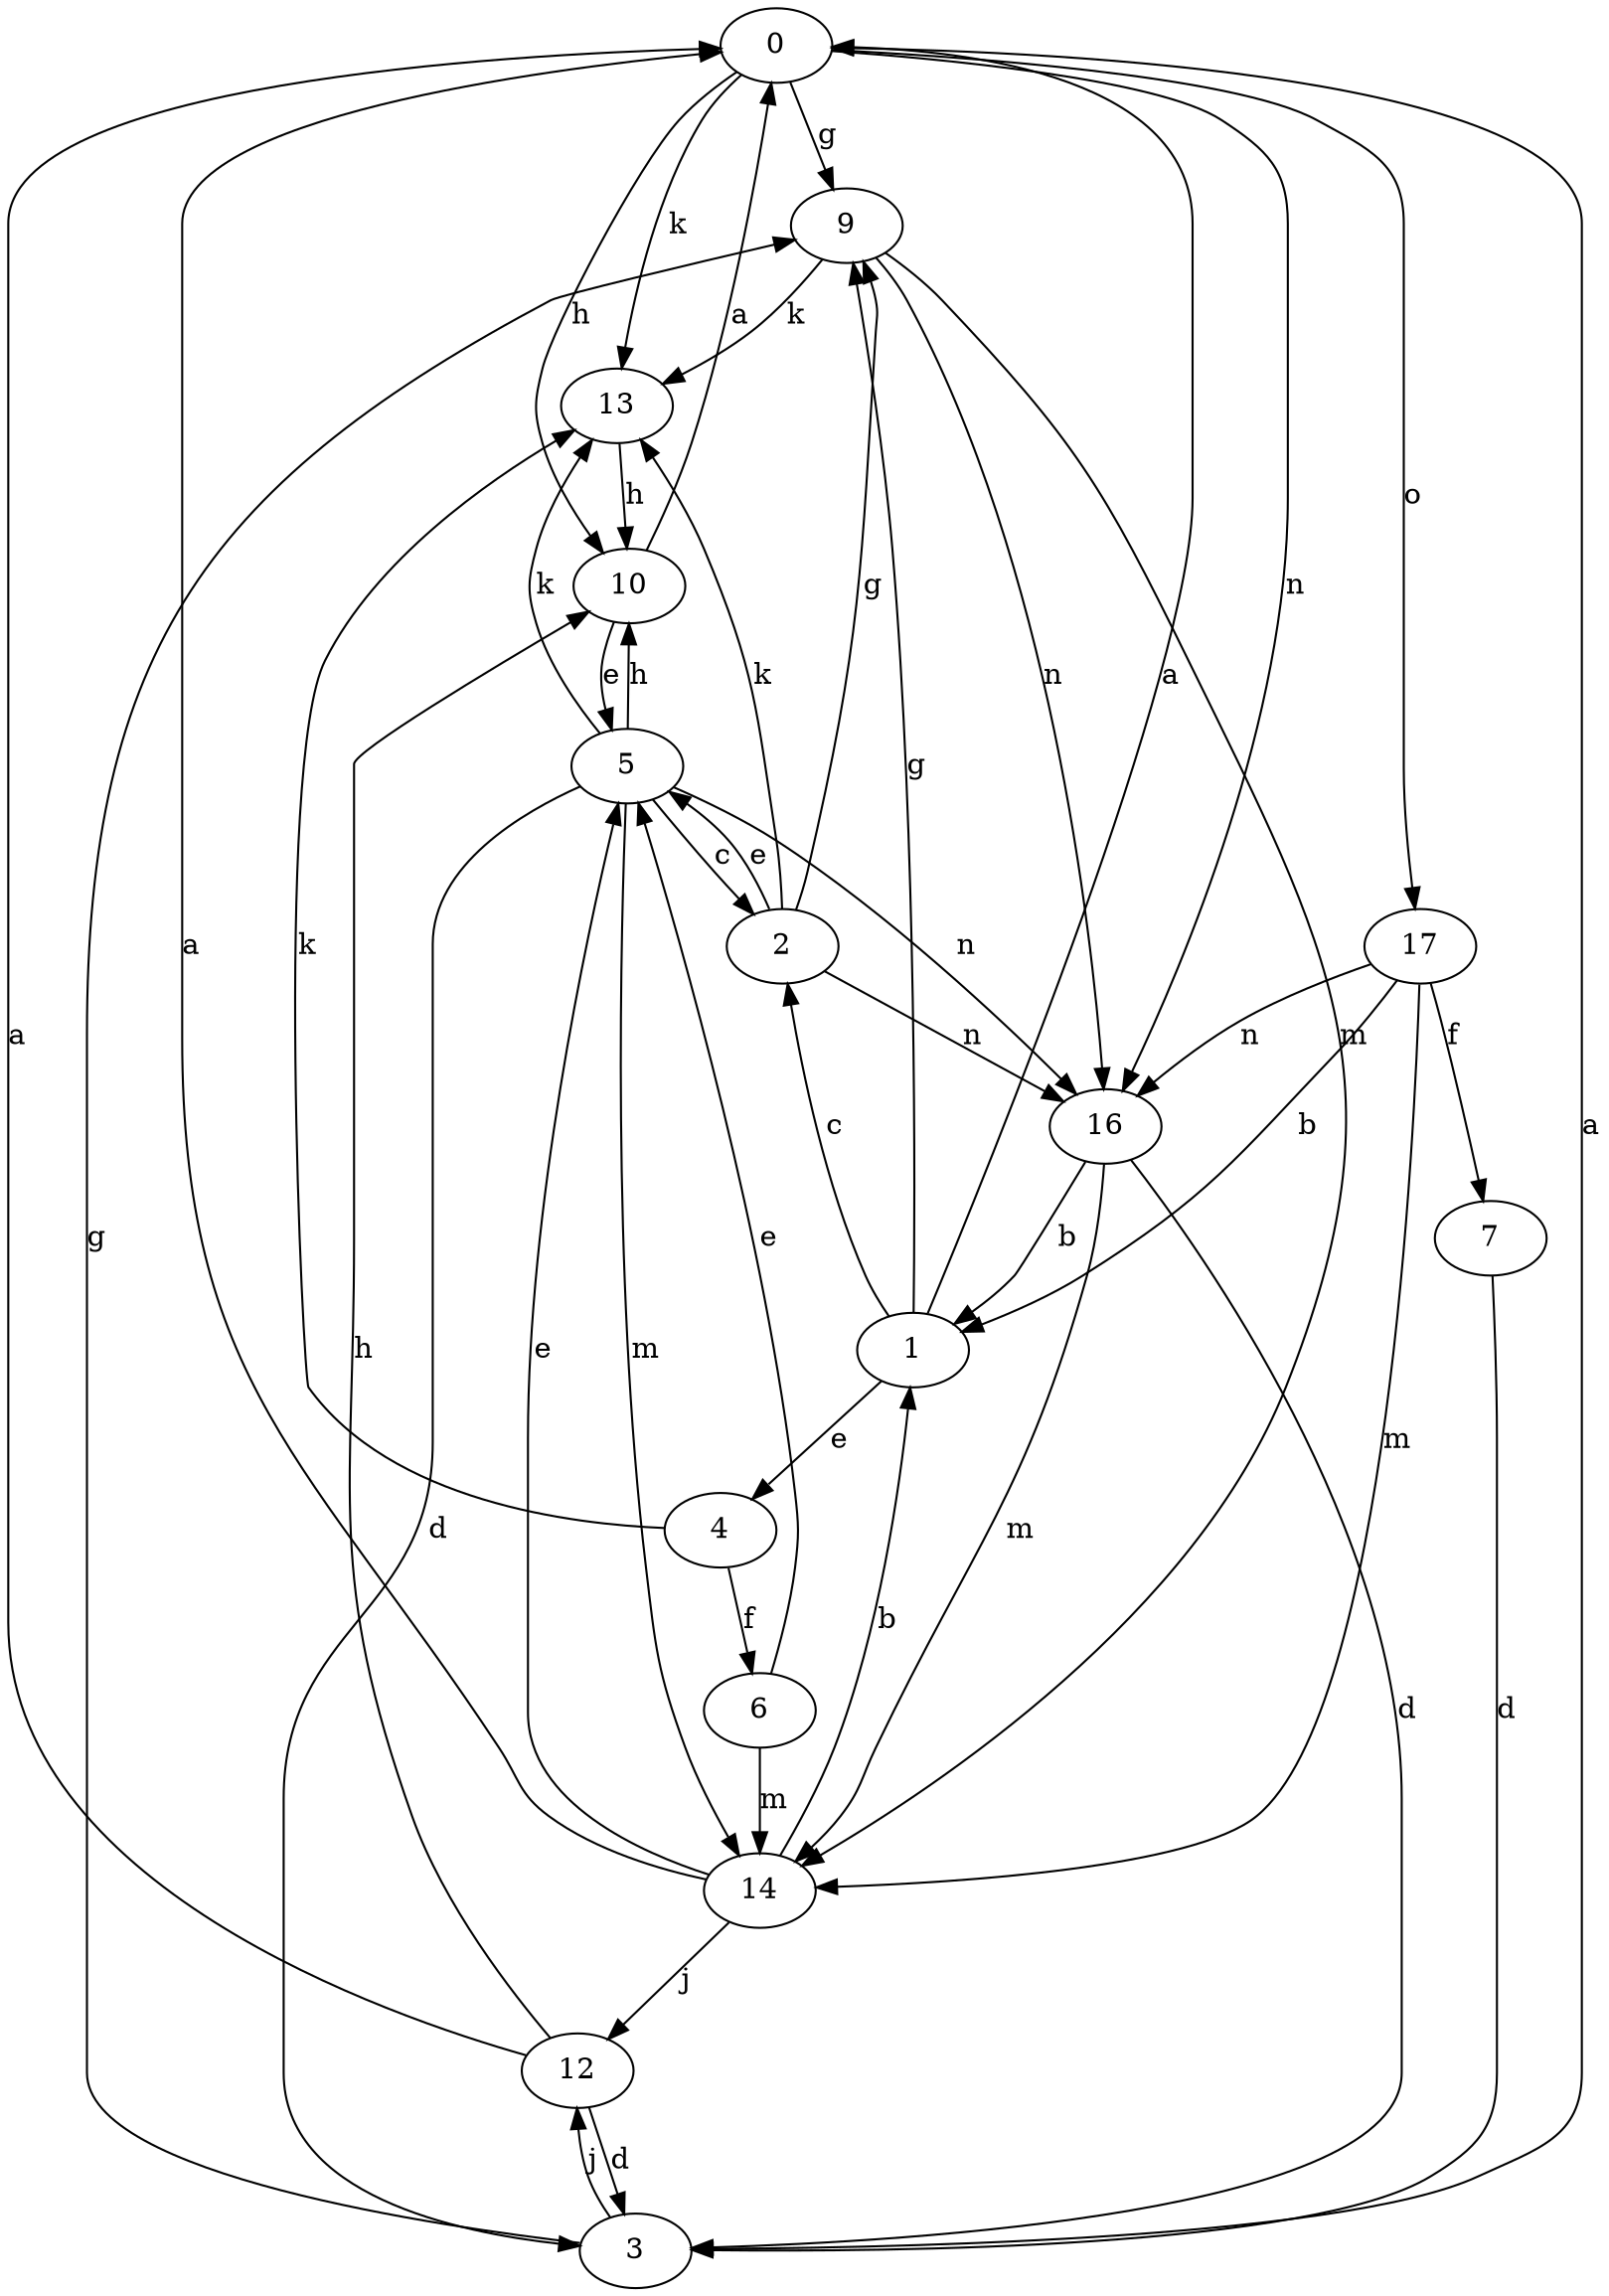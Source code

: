 strict digraph  {
0;
1;
2;
3;
4;
5;
6;
7;
9;
10;
12;
13;
14;
16;
17;
0 -> 9  [label=g];
0 -> 10  [label=h];
0 -> 13  [label=k];
0 -> 16  [label=n];
0 -> 17  [label=o];
1 -> 0  [label=a];
1 -> 2  [label=c];
1 -> 4  [label=e];
1 -> 9  [label=g];
2 -> 5  [label=e];
2 -> 9  [label=g];
2 -> 13  [label=k];
2 -> 16  [label=n];
3 -> 0  [label=a];
3 -> 9  [label=g];
3 -> 12  [label=j];
4 -> 6  [label=f];
4 -> 13  [label=k];
5 -> 2  [label=c];
5 -> 3  [label=d];
5 -> 10  [label=h];
5 -> 13  [label=k];
5 -> 14  [label=m];
5 -> 16  [label=n];
6 -> 5  [label=e];
6 -> 14  [label=m];
7 -> 3  [label=d];
9 -> 13  [label=k];
9 -> 14  [label=m];
9 -> 16  [label=n];
10 -> 0  [label=a];
10 -> 5  [label=e];
12 -> 0  [label=a];
12 -> 3  [label=d];
12 -> 10  [label=h];
13 -> 10  [label=h];
14 -> 0  [label=a];
14 -> 1  [label=b];
14 -> 5  [label=e];
14 -> 12  [label=j];
16 -> 1  [label=b];
16 -> 3  [label=d];
16 -> 14  [label=m];
17 -> 1  [label=b];
17 -> 7  [label=f];
17 -> 14  [label=m];
17 -> 16  [label=n];
}

